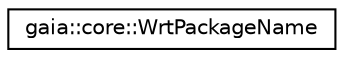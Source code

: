 digraph G
{
  edge [fontname="Helvetica",fontsize="10",labelfontname="Helvetica",labelfontsize="10"];
  node [fontname="Helvetica",fontsize="10",shape=record];
  rankdir=LR;
  Node1 [label="gaia::core::WrtPackageName",height=0.2,width=0.4,color="black", fillcolor="white", style="filled",URL="$df/d10/classgaia_1_1core_1_1_wrt_package_name.html",tooltip="Overall package name information of a web runtime package."];
}
